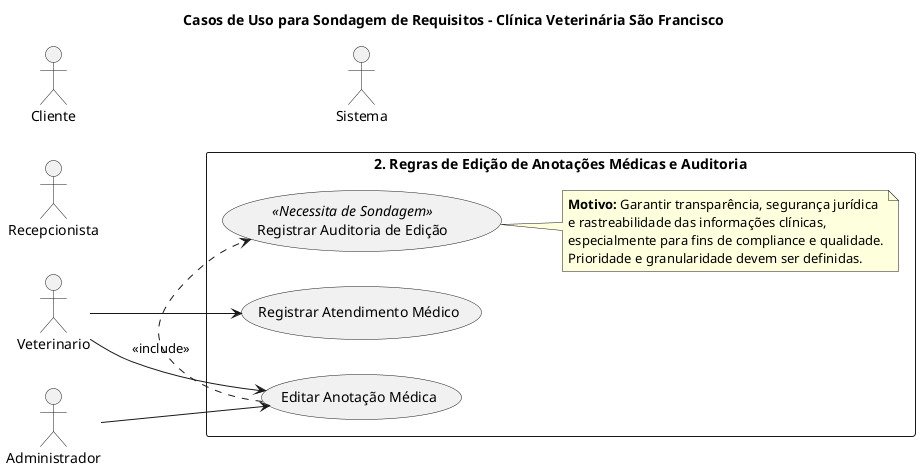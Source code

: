 @startuml
left to right direction
skinparam packageStyle rectangle

title Casos de Uso para Sondagem de Requisitos - Clínica Veterinária São Francisco

actor Cliente as cliente
actor Recepcionista as recepcionista
actor Veterinario as veterinario
actor Administrador as administrador
actor Sistema as sistema

package "2. Regras de Edição de Anotações Médicas e Auditoria" {
  usecase "Registrar Atendimento Médico" as UC2_1
  usecase "Editar Anotação Médica" as UC2_2
  usecase "Registrar Auditoria de Edição" as UC2_3 <<Necessita de Sondagem>>

  veterinario --> UC2_1
  veterinario --> UC2_2
  administrador --> UC2_2
  
  UC2_2 .> UC2_3 : <<include>>
  
  note right of UC2_3
    **Motivo:** Garantir transparência, segurança jurídica
    e rastreabilidade das informações clínicas,
    especialmente para fins de compliance e qualidade.
    Prioridade e granularidade devem ser definidas.
  end note
}
@enduml
